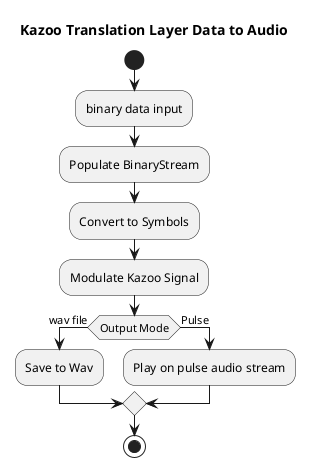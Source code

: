 @startuml ktl_data_to_audio

title Kazoo Translation Layer Data to Audio

start

:binary data input;

:Populate BinaryStream;

:Convert to Symbols;

:Modulate Kazoo Signal;

if (Output Mode) then (wav file)
  :Save to Wav;
else (Pulse)
  :Play on pulse audio stream;
endif

stop

@enduml